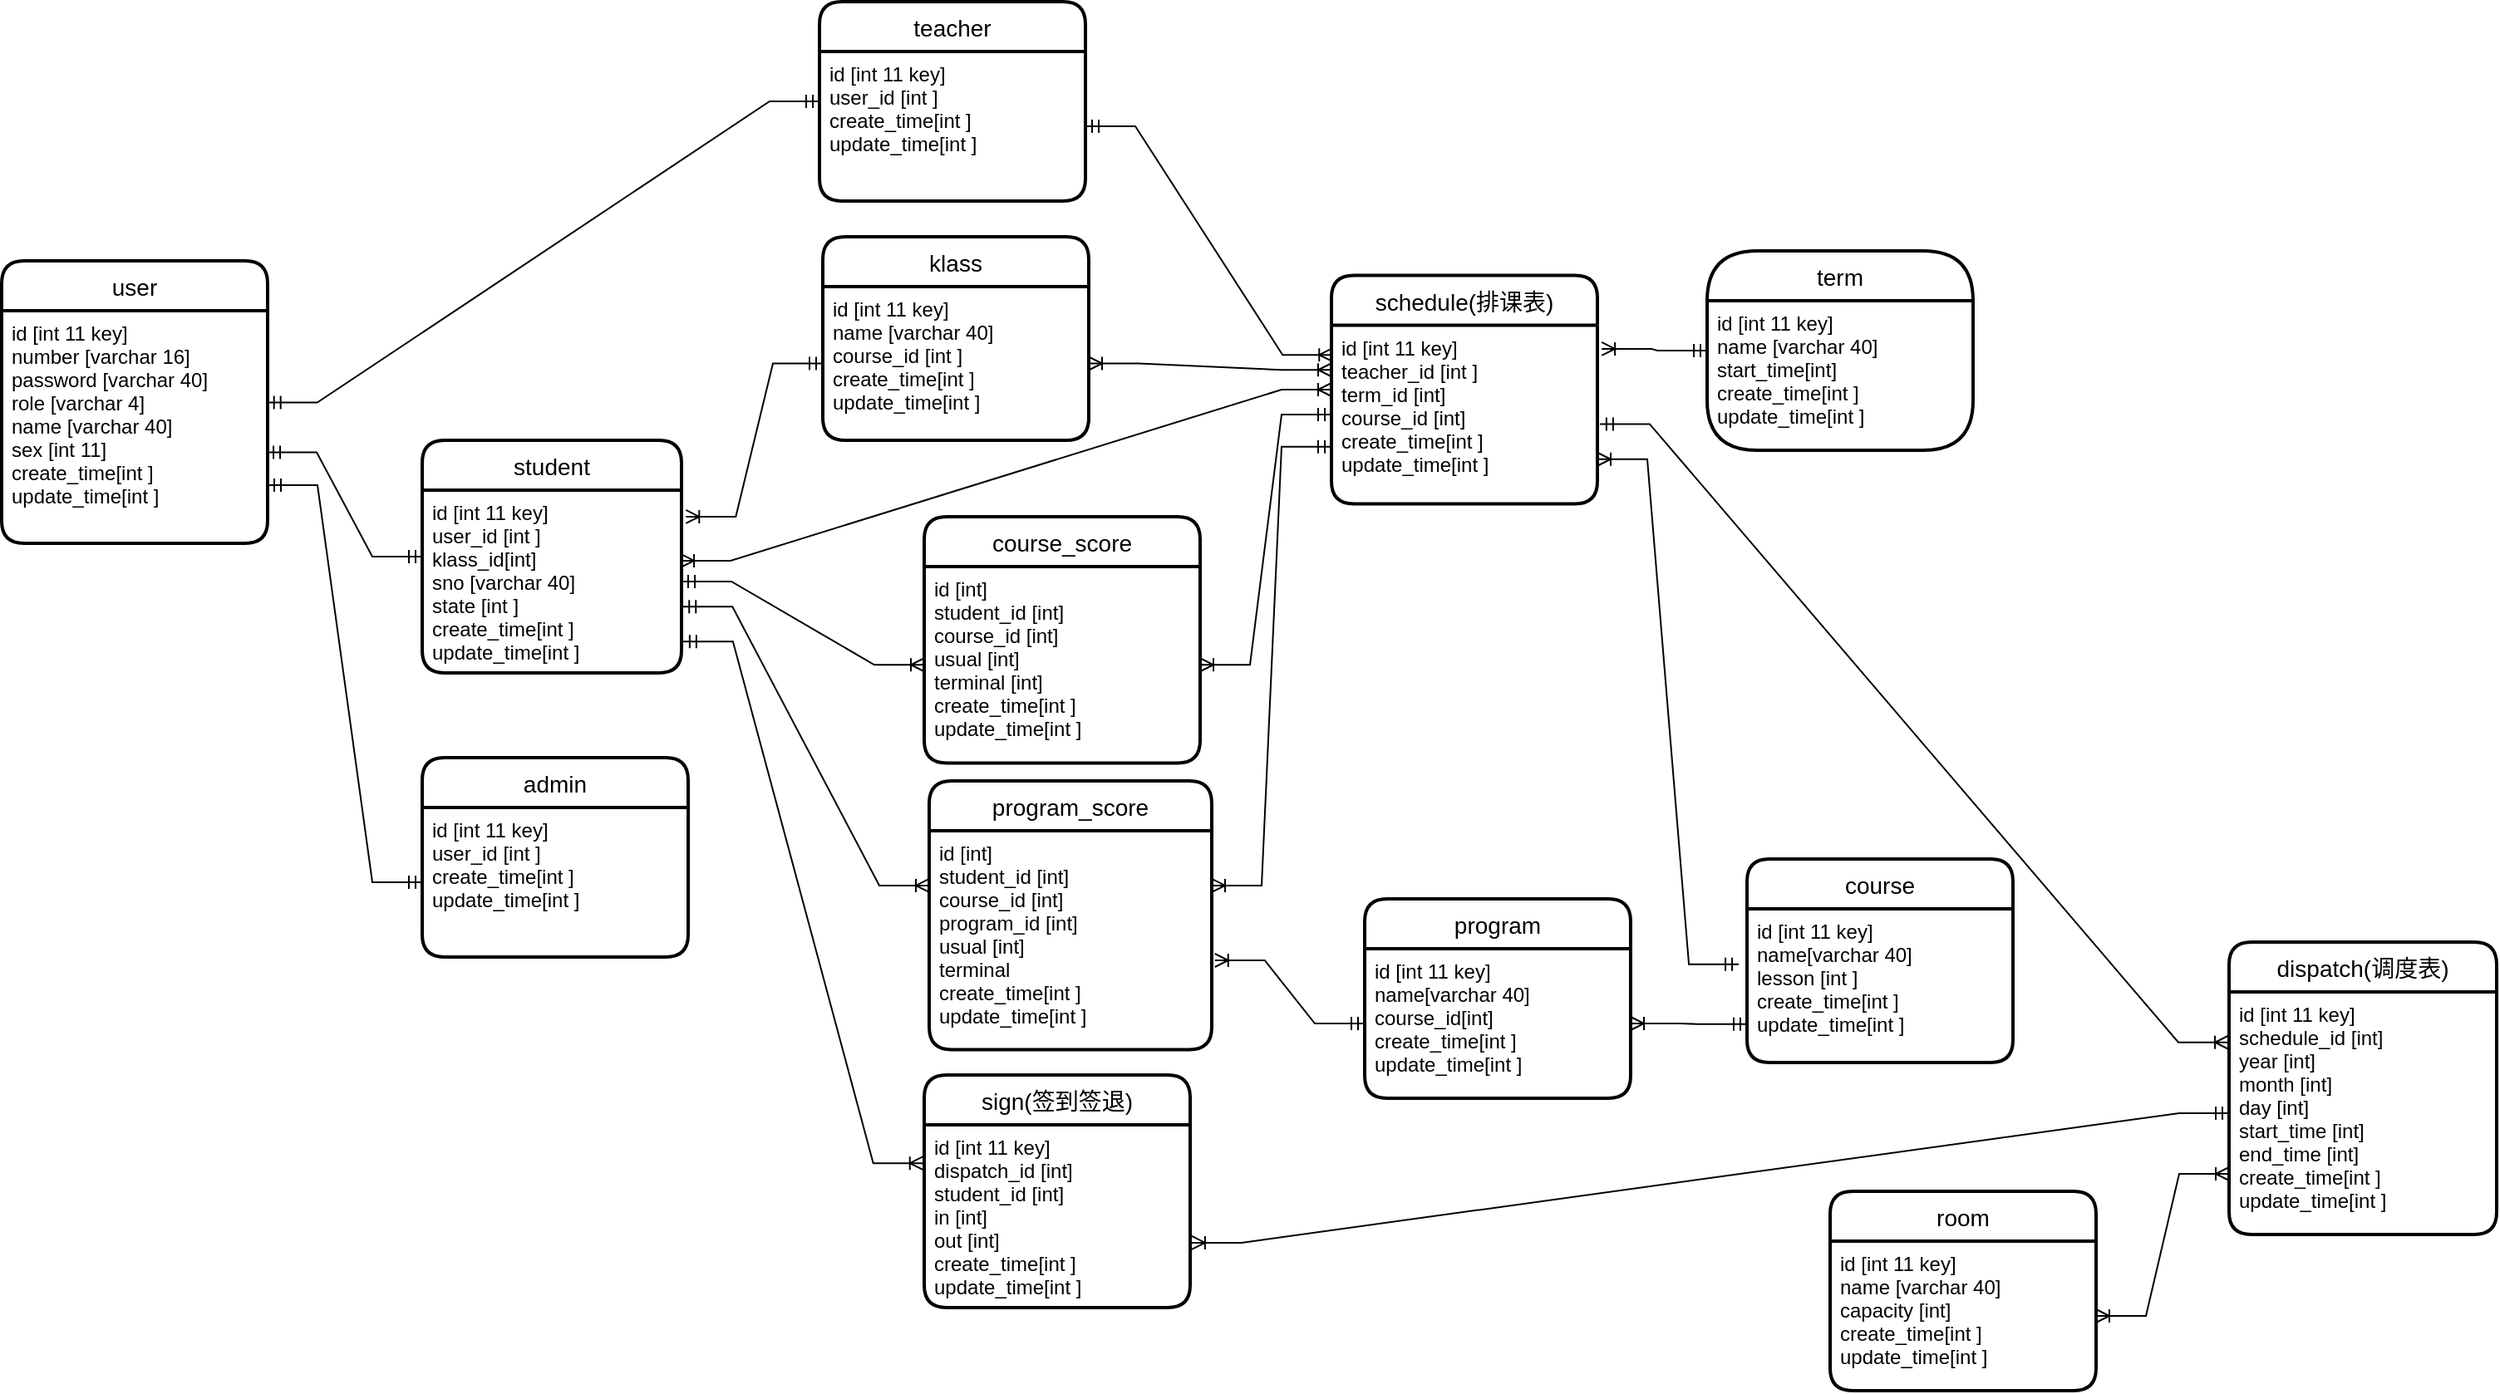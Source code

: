 <mxfile version="17.2.4" type="device"><diagram id="i8uIg8E7GWK_yYP1DafQ" name="第 1 页"><mxGraphModel dx="1678" dy="649" grid="0" gridSize="10" guides="1" tooltips="1" connect="1" arrows="1" fold="1" page="0" pageScale="1" pageWidth="827" pageHeight="1169" math="0" shadow="0"><root><mxCell id="0"/><mxCell id="1" parent="0"/><mxCell id="_A9btV2tv7t3vXzPbGN5-5" value="user" style="swimlane;childLayout=stackLayout;horizontal=1;startSize=30;horizontalStack=0;rounded=1;fontSize=14;fontStyle=0;strokeWidth=2;resizeParent=0;resizeLast=1;shadow=0;dashed=0;align=center;" parent="1" vertex="1"><mxGeometry x="-40" y="270" width="160" height="170" as="geometry"><mxRectangle x="90" y="170" width="70" height="30" as="alternateBounds"/></mxGeometry></mxCell><mxCell id="_A9btV2tv7t3vXzPbGN5-6" value="id [int 11 key]&#10;number [varchar 16]&#10;password [varchar 40]&#10;role [varchar 4]&#10;name [varchar 40]&#10;sex [int 11]&#10;create_time[int ]&#10;update_time[int ]&#10;&#10;&#10;" style="align=left;strokeColor=none;fillColor=none;spacingLeft=4;fontSize=12;verticalAlign=top;resizable=0;rotatable=0;part=1;" parent="_A9btV2tv7t3vXzPbGN5-5" vertex="1"><mxGeometry y="30" width="160" height="140" as="geometry"/></mxCell><mxCell id="_A9btV2tv7t3vXzPbGN5-11" value="klass" style="swimlane;childLayout=stackLayout;horizontal=1;startSize=30;horizontalStack=0;rounded=1;fontSize=14;fontStyle=0;strokeWidth=2;resizeParent=0;resizeLast=1;shadow=0;dashed=0;align=center;" parent="1" vertex="1"><mxGeometry x="454" y="255.5" width="160" height="122.5" as="geometry"><mxRectangle x="550" y="280" width="70" height="30" as="alternateBounds"/></mxGeometry></mxCell><mxCell id="_A9btV2tv7t3vXzPbGN5-12" value="id [int 11 key]&#10;name [varchar 40]&#10;course_id [int ]&#10;create_time[int ]&#10;update_time[int ]&#10;&#10;&#10;" style="align=left;strokeColor=none;fillColor=none;spacingLeft=4;fontSize=12;verticalAlign=top;resizable=0;rotatable=0;part=1;" parent="_A9btV2tv7t3vXzPbGN5-11" vertex="1"><mxGeometry y="30" width="160" height="92.5" as="geometry"/></mxCell><mxCell id="_A9btV2tv7t3vXzPbGN5-13" value="admin" style="swimlane;childLayout=stackLayout;horizontal=1;startSize=30;horizontalStack=0;rounded=1;fontSize=14;fontStyle=0;strokeWidth=2;resizeParent=0;resizeLast=1;shadow=0;dashed=0;align=center;" parent="1" vertex="1"><mxGeometry x="213" y="569" width="160" height="120" as="geometry"><mxRectangle x="520" y="-120" width="70" height="30" as="alternateBounds"/></mxGeometry></mxCell><mxCell id="_A9btV2tv7t3vXzPbGN5-14" value="id [int 11 key]&#10;user_id [int ]&#10;create_time[int ]&#10;update_time[int ]&#10;&#10;&#10;" style="align=left;strokeColor=none;fillColor=none;spacingLeft=4;fontSize=12;verticalAlign=top;resizable=0;rotatable=0;part=1;" parent="_A9btV2tv7t3vXzPbGN5-13" vertex="1"><mxGeometry y="30" width="160" height="90" as="geometry"/></mxCell><mxCell id="_A9btV2tv7t3vXzPbGN5-15" value="teacher" style="swimlane;childLayout=stackLayout;horizontal=1;startSize=30;horizontalStack=0;rounded=1;fontSize=14;fontStyle=0;strokeWidth=2;resizeParent=0;resizeLast=1;shadow=0;dashed=0;align=center;" parent="1" vertex="1"><mxGeometry x="452" y="114" width="160" height="120" as="geometry"><mxRectangle x="310" y="90" width="70" height="30" as="alternateBounds"/></mxGeometry></mxCell><mxCell id="_A9btV2tv7t3vXzPbGN5-16" value="id [int 11 key]&#10;user_id [int ]&#10;create_time[int ]&#10;update_time[int ]&#10;&#10;&#10;" style="align=left;strokeColor=none;fillColor=none;spacingLeft=4;fontSize=12;verticalAlign=top;resizable=0;rotatable=0;part=1;" parent="_A9btV2tv7t3vXzPbGN5-15" vertex="1"><mxGeometry y="30" width="160" height="90" as="geometry"/></mxCell><mxCell id="_A9btV2tv7t3vXzPbGN5-17" value="room" style="swimlane;childLayout=stackLayout;horizontal=1;startSize=30;horizontalStack=0;rounded=1;fontSize=14;fontStyle=0;strokeWidth=2;resizeParent=0;resizeLast=1;shadow=0;dashed=0;align=center;" parent="1" vertex="1"><mxGeometry x="1060" y="830" width="160" height="120" as="geometry"><mxRectangle x="1105" y="570" width="70" height="30" as="alternateBounds"/></mxGeometry></mxCell><mxCell id="_A9btV2tv7t3vXzPbGN5-18" value="id [int 11 key]&#10;name [varchar 40]&#10;capacity [int]&#10;create_time[int ]&#10;update_time[int ]&#10;&#10;&#10;" style="align=left;strokeColor=none;fillColor=none;spacingLeft=4;fontSize=12;verticalAlign=top;resizable=0;rotatable=0;part=1;" parent="_A9btV2tv7t3vXzPbGN5-17" vertex="1"><mxGeometry y="30" width="160" height="90" as="geometry"/></mxCell><mxCell id="_A9btV2tv7t3vXzPbGN5-19" value="student" style="swimlane;childLayout=stackLayout;horizontal=1;startSize=30;horizontalStack=0;rounded=1;fontSize=14;fontStyle=0;strokeWidth=2;resizeParent=0;resizeLast=1;shadow=0;dashed=0;align=center;" parent="1" vertex="1"><mxGeometry x="213" y="378.0" width="156" height="140" as="geometry"><mxRectangle x="210" y="320" width="70" height="30" as="alternateBounds"/></mxGeometry></mxCell><mxCell id="_A9btV2tv7t3vXzPbGN5-20" value="id [int 11 key]&#10;user_id [int ]&#10;klass_id[int]&#10;sno [varchar 40]&#10;state [int ]&#10;create_time[int ]&#10;update_time[int ]&#10;&#10;&#10;" style="align=left;strokeColor=none;fillColor=none;spacingLeft=4;fontSize=12;verticalAlign=top;resizable=0;rotatable=0;part=1;" parent="_A9btV2tv7t3vXzPbGN5-19" vertex="1"><mxGeometry y="30" width="156" height="110" as="geometry"/></mxCell><mxCell id="_A9btV2tv7t3vXzPbGN5-21" value="term" style="swimlane;childLayout=stackLayout;horizontal=1;startSize=30;horizontalStack=0;rounded=1;fontSize=14;fontStyle=0;strokeWidth=2;resizeParent=0;resizeLast=1;shadow=0;dashed=0;align=center;arcSize=50;" parent="1" vertex="1"><mxGeometry x="986" y="264" width="160" height="120" as="geometry"><mxRectangle x="730" y="60" width="70" height="30" as="alternateBounds"/></mxGeometry></mxCell><mxCell id="_A9btV2tv7t3vXzPbGN5-22" value="id [int 11 key]&#10;name [varchar 40]&#10;start_time[int]&#10;create_time[int ]&#10;update_time[int ]&#10;&#10;&#10;" style="align=left;strokeColor=none;fillColor=none;spacingLeft=4;fontSize=12;verticalAlign=top;resizable=0;rotatable=0;part=1;" parent="_A9btV2tv7t3vXzPbGN5-21" vertex="1"><mxGeometry y="30" width="160" height="90" as="geometry"/></mxCell><mxCell id="_A9btV2tv7t3vXzPbGN5-23" value="schedule(排课表)" style="swimlane;childLayout=stackLayout;horizontal=1;startSize=30;horizontalStack=0;rounded=1;fontSize=14;fontStyle=0;strokeWidth=2;resizeParent=0;resizeLast=1;shadow=0;dashed=0;align=center;" parent="1" vertex="1"><mxGeometry x="760" y="278.75" width="160" height="137.5" as="geometry"><mxRectangle x="500" y="71.25" width="70" height="30" as="alternateBounds"/></mxGeometry></mxCell><mxCell id="_A9btV2tv7t3vXzPbGN5-24" value="id [int 11 key]&#10;teacher_id [int ]&#10;term_id [int]&#10;course_id [int]&#10;create_time[int ]&#10;update_time[int ]&#10;&#10;&#10;" style="align=left;strokeColor=none;fillColor=none;spacingLeft=4;fontSize=12;verticalAlign=top;resizable=0;rotatable=0;part=1;" parent="_A9btV2tv7t3vXzPbGN5-23" vertex="1"><mxGeometry y="30" width="160" height="107.5" as="geometry"/></mxCell><mxCell id="_A9btV2tv7t3vXzPbGN5-25" value="course" style="swimlane;childLayout=stackLayout;horizontal=1;startSize=30;horizontalStack=0;rounded=1;fontSize=14;fontStyle=0;strokeWidth=2;resizeParent=0;resizeLast=1;shadow=0;dashed=0;align=center;" parent="1" vertex="1"><mxGeometry x="1010" y="630.0" width="160" height="122.5" as="geometry"><mxRectangle x="610" y="260" width="70" height="30" as="alternateBounds"/></mxGeometry></mxCell><mxCell id="_A9btV2tv7t3vXzPbGN5-26" value="id [int 11 key]&#10;name[varchar 40]&#10;lesson [int ]&#10;create_time[int ]&#10;update_time[int ]&#10;&#10;&#10;" style="align=left;strokeColor=none;fillColor=none;spacingLeft=4;fontSize=12;verticalAlign=top;resizable=0;rotatable=0;part=1;" parent="_A9btV2tv7t3vXzPbGN5-25" vertex="1"><mxGeometry y="30" width="160" height="92.5" as="geometry"/></mxCell><mxCell id="_A9btV2tv7t3vXzPbGN5-27" value="dispatch(调度表)" style="swimlane;childLayout=stackLayout;horizontal=1;startSize=30;horizontalStack=0;rounded=1;fontSize=14;fontStyle=0;strokeWidth=2;resizeParent=0;resizeLast=1;shadow=0;dashed=0;align=center;" parent="1" vertex="1"><mxGeometry x="1300" y="680" width="161" height="176" as="geometry"><mxRectangle x="520" y="290" width="70" height="30" as="alternateBounds"/></mxGeometry></mxCell><mxCell id="_A9btV2tv7t3vXzPbGN5-28" value="id [int 11 key]&#10;schedule_id [int]&#10;year [int]&#10;month [int]&#10;day [int]&#10;start_time [int]&#10;end_time [int]&#10;create_time[int ]&#10;update_time[int ]" style="align=left;strokeColor=none;fillColor=none;spacingLeft=4;fontSize=12;verticalAlign=top;resizable=0;rotatable=0;part=1;" parent="_A9btV2tv7t3vXzPbGN5-27" vertex="1"><mxGeometry y="30" width="161" height="146" as="geometry"/></mxCell><mxCell id="_A9btV2tv7t3vXzPbGN5-45" value="" style="edgeStyle=entityRelationEdgeStyle;fontSize=12;html=1;endArrow=ERmandOne;startArrow=ERmandOne;rounded=0;entryX=0;entryY=0.5;entryDx=0;entryDy=0;exitX=1;exitY=0.75;exitDx=0;exitDy=0;" parent="1" source="_A9btV2tv7t3vXzPbGN5-6" target="_A9btV2tv7t3vXzPbGN5-14" edge="1"><mxGeometry width="100" height="100" relative="1" as="geometry"><mxPoint x="160" y="172" as="sourcePoint"/><mxPoint x="290" y="30" as="targetPoint"/></mxGeometry></mxCell><mxCell id="_A9btV2tv7t3vXzPbGN5-48" value="" style="edgeStyle=entityRelationEdgeStyle;fontSize=12;html=1;endArrow=ERmandOne;startArrow=ERmandOne;rounded=0;entryX=0;entryY=0.5;entryDx=0;entryDy=0;exitX=0.999;exitY=0.395;exitDx=0;exitDy=0;exitPerimeter=0;" parent="1" source="_A9btV2tv7t3vXzPbGN5-6" target="_A9btV2tv7t3vXzPbGN5-15" edge="1"><mxGeometry width="100" height="100" relative="1" as="geometry"><mxPoint x="170" y="192.5" as="sourcePoint"/><mxPoint x="380" y="130" as="targetPoint"/></mxGeometry></mxCell><mxCell id="_A9btV2tv7t3vXzPbGN5-49" value="" style="edgeStyle=entityRelationEdgeStyle;fontSize=12;html=1;endArrow=ERmandOne;startArrow=ERmandOne;rounded=0;entryX=0;entryY=0.5;entryDx=0;entryDy=0;exitX=0.997;exitY=0.609;exitDx=0;exitDy=0;exitPerimeter=0;" parent="1" source="_A9btV2tv7t3vXzPbGN5-6" target="_A9btV2tv7t3vXzPbGN5-19" edge="1"><mxGeometry width="100" height="100" relative="1" as="geometry"><mxPoint x="130" y="370" as="sourcePoint"/><mxPoint x="380" y="160" as="targetPoint"/></mxGeometry></mxCell><mxCell id="ApykbdFFDLwLRXRYYzCe-1" value="program" style="swimlane;childLayout=stackLayout;horizontal=1;startSize=30;horizontalStack=0;rounded=1;fontSize=14;fontStyle=0;strokeWidth=2;resizeParent=0;resizeLast=1;shadow=0;dashed=0;align=center;" parent="1" vertex="1"><mxGeometry x="780" y="654.0" width="160" height="120" as="geometry"><mxRectangle x="1340" y="10" width="80" height="30" as="alternateBounds"/></mxGeometry></mxCell><mxCell id="ApykbdFFDLwLRXRYYzCe-2" value="id [int 11 key]&#10;name[varchar 40]&#10;course_id[int]&#10;create_time[int ]&#10;update_time[int ]&#10;&#10;&#10;" style="align=left;strokeColor=none;fillColor=none;spacingLeft=4;fontSize=12;verticalAlign=top;resizable=0;rotatable=0;part=1;" parent="ApykbdFFDLwLRXRYYzCe-1" vertex="1"><mxGeometry y="30" width="160" height="90" as="geometry"/></mxCell><mxCell id="4GAt3jB1jdmTZ7weB5dZ-1" value="course_score" style="swimlane;childLayout=stackLayout;horizontal=1;startSize=30;horizontalStack=0;rounded=1;fontSize=14;fontStyle=0;strokeWidth=2;resizeParent=0;resizeLast=1;shadow=0;dashed=0;align=center;" parent="1" vertex="1"><mxGeometry x="515" y="424" width="166" height="148.25" as="geometry"/></mxCell><mxCell id="4GAt3jB1jdmTZ7weB5dZ-2" value="id [int]&#10;student_id [int]&#10;course_id [int]&#10;usual [int]&#10;terminal [int]&#10;create_time[int ]&#10;update_time[int ]&#10;" style="align=left;strokeColor=none;fillColor=none;spacingLeft=4;fontSize=12;verticalAlign=top;resizable=0;rotatable=0;part=1;" parent="4GAt3jB1jdmTZ7weB5dZ-1" vertex="1"><mxGeometry y="30" width="166" height="118.25" as="geometry"/></mxCell><mxCell id="E9FScV5XqYxopm1vxpEk-4" value="" style="edgeStyle=entityRelationEdgeStyle;fontSize=12;html=1;endArrow=ERoneToMany;startArrow=ERmandOne;rounded=0;exitX=1;exitY=0.5;exitDx=0;exitDy=0;entryX=0.004;entryY=0.166;entryDx=0;entryDy=0;entryPerimeter=0;" parent="1" source="_A9btV2tv7t3vXzPbGN5-16" target="_A9btV2tv7t3vXzPbGN5-24" edge="1"><mxGeometry width="100" height="100" relative="1" as="geometry"><mxPoint x="530" y="200" as="sourcePoint"/><mxPoint x="630" y="100" as="targetPoint"/></mxGeometry></mxCell><mxCell id="E9FScV5XqYxopm1vxpEk-5" value="" style="edgeStyle=entityRelationEdgeStyle;fontSize=12;html=1;endArrow=ERoneToMany;startArrow=ERoneToMany;rounded=0;exitX=0.997;exitY=0.386;exitDx=0;exitDy=0;exitPerimeter=0;entryX=0;entryY=0.5;entryDx=0;entryDy=0;" parent="1" source="_A9btV2tv7t3vXzPbGN5-20" target="_A9btV2tv7t3vXzPbGN5-23" edge="1"><mxGeometry width="100" height="100" relative="1" as="geometry"><mxPoint x="420" y="440" as="sourcePoint"/><mxPoint x="520" y="340" as="targetPoint"/></mxGeometry></mxCell><mxCell id="E9FScV5XqYxopm1vxpEk-6" value="" style="edgeStyle=entityRelationEdgeStyle;fontSize=12;html=1;endArrow=ERoneToMany;startArrow=ERmandOne;rounded=0;exitX=0;exitY=0.5;exitDx=0;exitDy=0;entryX=1.016;entryY=0.132;entryDx=0;entryDy=0;entryPerimeter=0;" parent="1" source="_A9btV2tv7t3vXzPbGN5-21" target="_A9btV2tv7t3vXzPbGN5-24" edge="1"><mxGeometry width="100" height="100" relative="1" as="geometry"><mxPoint x="1100" y="156.85" as="sourcePoint"/><mxPoint x="660" y="335.6" as="targetPoint"/></mxGeometry></mxCell><mxCell id="E9FScV5XqYxopm1vxpEk-7" value="" style="edgeStyle=entityRelationEdgeStyle;fontSize=12;html=1;endArrow=ERoneToMany;startArrow=ERoneToMany;rounded=0;entryX=1;entryY=0.5;entryDx=0;entryDy=0;exitX=0;exitY=0.25;exitDx=0;exitDy=0;" parent="1" source="_A9btV2tv7t3vXzPbGN5-24" target="_A9btV2tv7t3vXzPbGN5-12" edge="1"><mxGeometry width="100" height="100" relative="1" as="geometry"><mxPoint x="970.002" y="424.35" as="sourcePoint"/><mxPoint x="1020" y="494.35" as="targetPoint"/></mxGeometry></mxCell><mxCell id="E9FScV5XqYxopm1vxpEk-10" value="" style="edgeStyle=entityRelationEdgeStyle;fontSize=12;html=1;endArrow=ERoneToMany;startArrow=ERmandOne;rounded=0;exitX=1;exitY=0.5;exitDx=0;exitDy=0;" parent="1" source="_A9btV2tv7t3vXzPbGN5-20" target="4GAt3jB1jdmTZ7weB5dZ-2" edge="1"><mxGeometry width="100" height="100" relative="1" as="geometry"><mxPoint x="434" y="175" as="sourcePoint"/><mxPoint x="750.64" y="334.695" as="targetPoint"/></mxGeometry></mxCell><mxCell id="E9FScV5XqYxopm1vxpEk-9" value="" style="edgeStyle=entityRelationEdgeStyle;fontSize=12;html=1;endArrow=ERoneToMany;startArrow=ERmandOne;rounded=0;exitX=0;exitY=0.5;exitDx=0;exitDy=0;entryX=1;entryY=0.5;entryDx=0;entryDy=0;" parent="1" source="_A9btV2tv7t3vXzPbGN5-24" target="4GAt3jB1jdmTZ7weB5dZ-2" edge="1"><mxGeometry width="100" height="100" relative="1" as="geometry"><mxPoint x="723.36" y="365.31" as="sourcePoint"/><mxPoint x="1040" y="525.005" as="targetPoint"/></mxGeometry></mxCell><mxCell id="E9FScV5XqYxopm1vxpEk-11" value="program_score" style="swimlane;childLayout=stackLayout;horizontal=1;startSize=30;horizontalStack=0;rounded=1;fontSize=14;fontStyle=0;strokeWidth=2;resizeParent=0;resizeLast=1;shadow=0;dashed=0;align=center;" parent="1" vertex="1"><mxGeometry x="518" y="583" width="170" height="161.75" as="geometry"/></mxCell><mxCell id="E9FScV5XqYxopm1vxpEk-12" value="id [int]&#10;student_id [int]&#10;course_id [int]&#10;program_id [int]&#10;usual [int]&#10;terminal&#10;create_time[int ]&#10;update_time[int ]&#10;" style="align=left;strokeColor=none;fillColor=none;spacingLeft=4;fontSize=12;verticalAlign=top;resizable=0;rotatable=0;part=1;" parent="E9FScV5XqYxopm1vxpEk-11" vertex="1"><mxGeometry y="30" width="170" height="131.75" as="geometry"/></mxCell><mxCell id="E9FScV5XqYxopm1vxpEk-14" value="" style="edgeStyle=entityRelationEdgeStyle;fontSize=12;html=1;endArrow=ERoneToMany;startArrow=ERmandOne;rounded=0;exitX=1.009;exitY=0.553;exitDx=0;exitDy=0;entryX=-0.003;entryY=0.208;entryDx=0;entryDy=0;entryPerimeter=0;exitPerimeter=0;" parent="1" source="_A9btV2tv7t3vXzPbGN5-24" target="_A9btV2tv7t3vXzPbGN5-28" edge="1"><mxGeometry width="100" height="100" relative="1" as="geometry"><mxPoint x="1050" y="177.5" as="sourcePoint"/><mxPoint x="900" y="333.725" as="targetPoint"/></mxGeometry></mxCell><mxCell id="E9FScV5XqYxopm1vxpEk-15" value="" style="edgeStyle=entityRelationEdgeStyle;fontSize=12;html=1;endArrow=ERoneToMany;startArrow=ERmandOne;rounded=0;exitX=0;exitY=0.75;exitDx=0;exitDy=0;entryX=1;entryY=0.5;entryDx=0;entryDy=0;" parent="1" source="_A9btV2tv7t3vXzPbGN5-26" target="ApykbdFFDLwLRXRYYzCe-2" edge="1"><mxGeometry width="100" height="100" relative="1" as="geometry"><mxPoint x="1100" y="283.1" as="sourcePoint"/><mxPoint x="1276.64" y="285.88" as="targetPoint"/></mxGeometry></mxCell><mxCell id="E9FScV5XqYxopm1vxpEk-16" value="" style="edgeStyle=entityRelationEdgeStyle;fontSize=12;html=1;endArrow=ERoneToMany;startArrow=ERmandOne;rounded=0;exitX=-0.031;exitY=0.361;exitDx=0;exitDy=0;entryX=1;entryY=0.75;entryDx=0;entryDy=0;exitPerimeter=0;" parent="1" source="_A9btV2tv7t3vXzPbGN5-26" target="_A9btV2tv7t3vXzPbGN5-24" edge="1"><mxGeometry width="100" height="100" relative="1" as="geometry"><mxPoint x="889.68" y="349.56" as="sourcePoint"/><mxPoint x="1076.64" y="363.38" as="targetPoint"/></mxGeometry></mxCell><mxCell id="E9FScV5XqYxopm1vxpEk-17" value="" style="edgeStyle=entityRelationEdgeStyle;fontSize=12;html=1;endArrow=ERoneToMany;startArrow=ERoneToMany;rounded=0;entryX=1;entryY=0.5;entryDx=0;entryDy=0;exitX=0;exitY=0.75;exitDx=0;exitDy=0;" parent="1" source="_A9btV2tv7t3vXzPbGN5-28" target="_A9btV2tv7t3vXzPbGN5-18" edge="1"><mxGeometry width="100" height="100" relative="1" as="geometry"><mxPoint x="1150" y="773.75" as="sourcePoint"/><mxPoint x="1610" y="762.5" as="targetPoint"/></mxGeometry></mxCell><mxCell id="E9FScV5XqYxopm1vxpEk-19" value="" style="edgeStyle=entityRelationEdgeStyle;fontSize=12;html=1;endArrow=ERoneToMany;startArrow=ERmandOne;rounded=0;exitX=1.004;exitY=0.638;exitDx=0;exitDy=0;entryX=0;entryY=0.25;entryDx=0;entryDy=0;exitPerimeter=0;" parent="1" source="_A9btV2tv7t3vXzPbGN5-20" target="E9FScV5XqYxopm1vxpEk-12" edge="1"><mxGeometry width="100" height="100" relative="1" as="geometry"><mxPoint x="424" y="392.5" as="sourcePoint"/><mxPoint x="490" y="462.5" as="targetPoint"/></mxGeometry></mxCell><mxCell id="E9FScV5XqYxopm1vxpEk-20" value="" style="edgeStyle=entityRelationEdgeStyle;fontSize=12;html=1;endArrow=ERoneToMany;startArrow=ERmandOne;rounded=0;exitX=0;exitY=0.75;exitDx=0;exitDy=0;entryX=1;entryY=0.25;entryDx=0;entryDy=0;" parent="1" source="_A9btV2tv7t3vXzPbGN5-23" target="E9FScV5XqYxopm1vxpEk-12" edge="1"><mxGeometry width="100" height="100" relative="1" as="geometry"><mxPoint x="840" y="540" as="sourcePoint"/><mxPoint x="710" y="610" as="targetPoint"/></mxGeometry></mxCell><mxCell id="E9FScV5XqYxopm1vxpEk-21" value="sign(签到签退)" style="swimlane;childLayout=stackLayout;horizontal=1;startSize=30;horizontalStack=0;rounded=1;fontSize=14;fontStyle=0;strokeWidth=2;resizeParent=0;resizeLast=1;shadow=0;dashed=0;align=center;" parent="1" vertex="1"><mxGeometry x="515" y="760" width="160" height="140" as="geometry"><mxRectangle x="520" y="290" width="70" height="30" as="alternateBounds"/></mxGeometry></mxCell><mxCell id="E9FScV5XqYxopm1vxpEk-22" value="id [int 11 key]&#10;dispatch_id [int]&#10;student_id [int]&#10;in [int]&#10;out [int]&#10;create_time[int ]&#10;update_time[int ]" style="align=left;strokeColor=none;fillColor=none;spacingLeft=4;fontSize=12;verticalAlign=top;resizable=0;rotatable=0;part=1;" parent="E9FScV5XqYxopm1vxpEk-21" vertex="1"><mxGeometry y="30" width="160" height="110" as="geometry"/></mxCell><mxCell id="E9FScV5XqYxopm1vxpEk-23" value="" style="edgeStyle=entityRelationEdgeStyle;fontSize=12;html=1;endArrow=ERoneToMany;startArrow=ERmandOne;rounded=0;exitX=1.006;exitY=0.828;exitDx=0;exitDy=0;entryX=-0.004;entryY=0.21;entryDx=0;entryDy=0;exitPerimeter=0;entryPerimeter=0;" parent="1" source="_A9btV2tv7t3vXzPbGN5-20" target="E9FScV5XqYxopm1vxpEk-22" edge="1"><mxGeometry width="100" height="100" relative="1" as="geometry"><mxPoint x="396.0" y="392.5" as="sourcePoint"/><mxPoint x="510" y="610.75" as="targetPoint"/></mxGeometry></mxCell><mxCell id="E9FScV5XqYxopm1vxpEk-24" value="" style="edgeStyle=entityRelationEdgeStyle;fontSize=12;html=1;endArrow=ERoneToMany;startArrow=ERmandOne;rounded=0;entryX=1.006;entryY=0.645;entryDx=0;entryDy=0;exitX=0;exitY=0.5;exitDx=0;exitDy=0;entryPerimeter=0;" parent="1" source="_A9btV2tv7t3vXzPbGN5-28" target="E9FScV5XqYxopm1vxpEk-22" edge="1"><mxGeometry width="100" height="100" relative="1" as="geometry"><mxPoint x="910" y="660" as="sourcePoint"/><mxPoint x="519.36" y="763.1" as="targetPoint"/></mxGeometry></mxCell><mxCell id="E9FScV5XqYxopm1vxpEk-26" value="" style="edgeStyle=entityRelationEdgeStyle;fontSize=12;html=1;endArrow=ERoneToMany;startArrow=ERmandOne;rounded=0;entryX=1.011;entryY=0.592;entryDx=0;entryDy=0;exitX=0;exitY=0.5;exitDx=0;exitDy=0;entryPerimeter=0;" parent="1" source="ApykbdFFDLwLRXRYYzCe-2" target="E9FScV5XqYxopm1vxpEk-12" edge="1"><mxGeometry width="100" height="100" relative="1" as="geometry"><mxPoint x="740" y="710" as="sourcePoint"/><mxPoint x="690" y="950.908" as="targetPoint"/></mxGeometry></mxCell><mxCell id="A-y4rymyDpg3IPj7jhBY-1" value="" style="edgeStyle=entityRelationEdgeStyle;fontSize=12;html=1;endArrow=ERoneToMany;startArrow=ERmandOne;rounded=0;exitX=0;exitY=0.5;exitDx=0;exitDy=0;entryX=1.017;entryY=0.145;entryDx=0;entryDy=0;entryPerimeter=0;" parent="1" source="_A9btV2tv7t3vXzPbGN5-12" target="_A9btV2tv7t3vXzPbGN5-20" edge="1"><mxGeometry width="100" height="100" relative="1" as="geometry"><mxPoint x="499" y="104" as="sourcePoint"/><mxPoint x="770.64" y="336.595" as="targetPoint"/></mxGeometry></mxCell></root></mxGraphModel></diagram></mxfile>